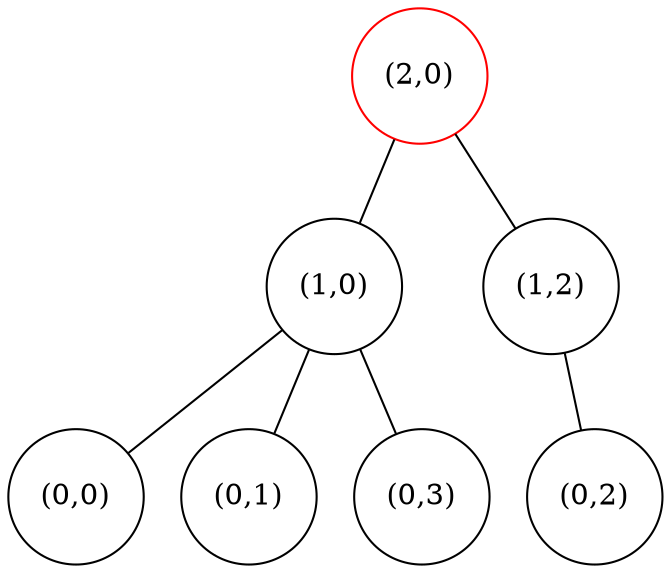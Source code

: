 graph
{
	node [shape=circle];

	n20 -- n10;
	n20 -- n12;
	n10 -- n00;
	n10 -- n01;
	n10 -- n03;
	n12 -- n02;

	n00 [label="(0,0)"];
	n01 [label="(0,1)"];
	n02 [label="(0,2)"];
	n03 [label="(0,3)"];
	n10 [label="(1,0)"];
	n12 [label="(1,2)"];
	n20 [label="(2,0)", color=red];
}
